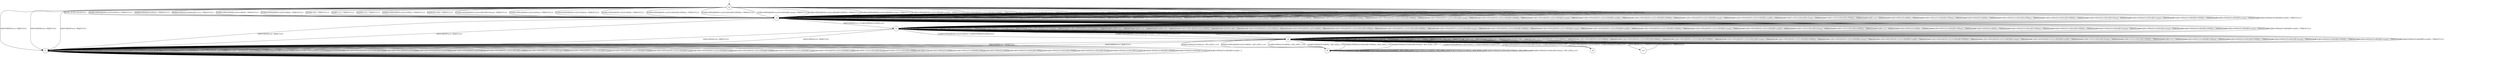 digraph g {

	s0 [shape="circle" label="s0"];
	s1 [shape="circle" label="s1"];
	s2 [shape="circle" label="s2"];
	s3 [shape="circle" label="s3"];
	s4 [shape="circle" label="s4"];
	s5 [shape="circle" label="s5"];
	s6 [shape="circle" label="s9"];
	s7 [shape="circle" label="s13"];
	s0 -> s2 [label="AUTH / AUTH_ACCEPT,0.0"];
	s0 -> s1 [label="ASSOC(RSNE=cc) / REJECT,0.0"];
	s0 -> s2 [label="E2(|KD=WPA2|RSNE=cc|CS=SHA1|) / TIMEOUT,2.0"];
	s0 -> s2 [label="E4(|KD=WPA2|CS=SHA1|) / TIMEOUT,2.0"];
	s0 -> s2 [label="E4(|KD=WPA2|CS=SHA1|RC=+1|) / TIMEOUT,2.0"];
	s0 -> s1 [label="ASSOC(RSNE=tt) / REJECT,0.0"];
	s0 -> s1 [label="ASSOC(RSNE=ct) / REJECT,0.0"];
	s0 -> s2 [label="E2(|KD=WPA1|RSNE=tt|CS=MD5|) / TIMEOUT,2.0"];
	s0 -> s2 [label="E2(|KD=WPA2|RSNE=tt|CS=MD5|) / TIMEOUT,2.0"];
	s0 -> s2 [label="E2(|MIC=F|) / TIMEOUT,2.0"];
	s0 -> s2 [label="E2(|RC=>|) / TIMEOUT,2.0"];
	s0 -> s2 [label="E4(|MIC=F|) / TIMEOUT,2.0"];
	s0 -> s2 [label="E4(|KD=WPA1|RSNE=tt|CS=MD5|) / TIMEOUT,2.0"];
	s0 -> s2 [label="E4(|NONC=W|) / TIMEOUT,2.0"];
	s0 -> s2 [label="E2(|KD=WPA2|RSNE=cc|CS=SHA1|KF=Pxxx|) / TIMEOUT,2.0"];
	s0 -> s2 [label="E2(|KD=WPA1|RSNE=cc|CS=SHA1|) / TIMEOUT,2.0"];
	s0 -> s2 [label="E2(|KD=RAND|RSNE=cc|CS=SHA1|) / TIMEOUT,2.0"];
	s0 -> s2 [label="E2(|KD=WPA2|RSNE=ct|CS=MD5|) / TIMEOUT,2.0"];
	s0 -> s2 [label="E2(|KD=WPA2|RSNE=cc|CS=SHA1|KF=PMSx|) / TIMEOUT,2.0"];
	s0 -> s2 [label="E2(|KD=WPA2|RSNE=cc|CS=SHA1|KF=PMSE|) / TIMEOUT,2.0"];
	s0 -> s2 [label="E2(|KD=WPA2|RSNE=cc|CS=SHA1|KF=xxxx|) / TIMEOUT,2.0"];
	s0 -> s2 [label="E2(|KD=WPA2|RSNE=ct|CS=MD5|KF=PMSE|) / TIMEOUT,2.0"];
	s0 -> s2 [label="E2(|KD=WPA2|RSNE=ct|CS=MD5|KF=xxxx|) / TIMEOUT,2.0"];
	s0 -> s2 [label="E2(|KD=WPA2|RSNE=ct|CS=MD5|KF=xxSE|) / TIMEOUT,2.0"];
	s0 -> s2 [label="E2(|KD=WPA2|RSNE=tt|CS=MD5|KF=PMSE|) / TIMEOUT,2.0"];
	s0 -> s2 [label="E2(|KD=WPA2|RSNE=tt|CS=MD5|KF=xxxx|) / TIMEOUT,2.0"];
	s0 -> s2 [label="E2(|KD=WPA2|RSNE=tt|CS=MD5|KF=xxSE|) / TIMEOUT,2.0"];
	s0 -> s2 [label="E2(|MIC=F|CS=SHA1|KF=Pxxx|) / TIMEOUT,2.0"];
	s0 -> s2 [label="E2(|MIC=F|CS=SHA1|KF=PMSE|) / TIMEOUT,2.0"];
	s0 -> s2 [label="E4(|RC=>|) / TIMEOUT,2.0"];
	s0 -> s2 [label="E4(|KD=WPA1|CS=MD5|) / TIMEOUT,2.0"];
	s0 -> s2 [label="E4(|KD=WPA1|CS=MD5|KF=PMxx|) / TIMEOUT,2.0"];
	s0 -> s2 [label="E4(|KD=WPA2|CS=MD5|) / TIMEOUT,2.0"];
	s0 -> s2 [label="E4(|KD=WPA2|CS=SHA1|KF=PMSx|) / TIMEOUT,2.0"];
	s0 -> s2 [label="E4(|KD=WPA2|CS=SHA1|KF=PMSE|) / TIMEOUT,2.0"];
	s0 -> s2 [label="E4(|KD=WPA2|CS=SHA1|KF=Pxxx|) / TIMEOUT,2.0"];
	s0 -> s2 [label="E4(|KD=WPA2|CS=SHA1|KF=xxxx|) / TIMEOUT,2.0"];
	s0 -> s2 [label="E4(|KD=WPA2|CS=MD5|KF=PMSE|) / TIMEOUT,2.0"];
	s0 -> s2 [label="E4(|KD=WPA2|CS=MD5|KF=xxxx|) / TIMEOUT,2.0"];
	s0 -> s2 [label="E4(|KD=WPA2|CS=MD5|KF=xxSE|) / TIMEOUT,2.0"];
	s1 -> s1 [label="AUTH / x"];
	s1 -> s1 [label="ASSOC(RSNE=cc) / x"];
	s1 -> s1 [label="E2(|KD=WPA2|RSNE=cc|CS=SHA1|) / x"];
	s1 -> s1 [label="E4(|KD=WPA2|CS=SHA1|) / x"];
	s1 -> s1 [label="E4(|KD=WPA2|CS=SHA1|RC=+1|) / x"];
	s1 -> s1 [label="ASSOC(RSNE=tt) / x"];
	s1 -> s1 [label="ASSOC(RSNE=ct) / x"];
	s1 -> s1 [label="E2(|KD=WPA1|RSNE=tt|CS=MD5|) / x"];
	s1 -> s1 [label="E2(|KD=WPA2|RSNE=tt|CS=MD5|) / x"];
	s1 -> s1 [label="E2(|MIC=F|) / x"];
	s1 -> s1 [label="E2(|RC=>|) / x"];
	s1 -> s1 [label="E4(|MIC=F|) / x"];
	s1 -> s1 [label="E4(|KD=WPA1|RSNE=tt|CS=MD5|) / x"];
	s1 -> s1 [label="E4(|NONC=W|) / x"];
	s1 -> s1 [label="E2(|KD=WPA2|RSNE=cc|CS=SHA1|KF=Pxxx|) / x"];
	s1 -> s1 [label="E2(|KD=WPA1|RSNE=cc|CS=SHA1|) / x"];
	s1 -> s1 [label="E2(|KD=RAND|RSNE=cc|CS=SHA1|) / x"];
	s1 -> s1 [label="E2(|KD=WPA2|RSNE=ct|CS=MD5|) / x"];
	s1 -> s1 [label="E2(|KD=WPA2|RSNE=cc|CS=SHA1|KF=PMSx|) / x"];
	s1 -> s1 [label="E2(|KD=WPA2|RSNE=cc|CS=SHA1|KF=PMSE|) / x"];
	s1 -> s1 [label="E2(|KD=WPA2|RSNE=cc|CS=SHA1|KF=xxxx|) / x"];
	s1 -> s1 [label="E2(|KD=WPA2|RSNE=ct|CS=MD5|KF=PMSE|) / x"];
	s1 -> s1 [label="E2(|KD=WPA2|RSNE=ct|CS=MD5|KF=xxxx|) / x"];
	s1 -> s1 [label="E2(|KD=WPA2|RSNE=ct|CS=MD5|KF=xxSE|) / x"];
	s1 -> s1 [label="E2(|KD=WPA2|RSNE=tt|CS=MD5|KF=PMSE|) / x"];
	s1 -> s1 [label="E2(|KD=WPA2|RSNE=tt|CS=MD5|KF=xxxx|) / x"];
	s1 -> s1 [label="E2(|KD=WPA2|RSNE=tt|CS=MD5|KF=xxSE|) / x"];
	s1 -> s1 [label="E2(|MIC=F|CS=SHA1|KF=Pxxx|) / x"];
	s1 -> s1 [label="E2(|MIC=F|CS=SHA1|KF=PMSE|) / x"];
	s1 -> s1 [label="E4(|RC=>|) / x"];
	s1 -> s1 [label="E4(|KD=WPA1|CS=MD5|) / x"];
	s1 -> s1 [label="E4(|KD=WPA1|CS=MD5|KF=PMxx|) / x"];
	s1 -> s1 [label="E4(|KD=WPA2|CS=MD5|) / x"];
	s1 -> s1 [label="E4(|KD=WPA2|CS=SHA1|KF=PMSx|) / x"];
	s1 -> s1 [label="E4(|KD=WPA2|CS=SHA1|KF=PMSE|) / x"];
	s1 -> s1 [label="E4(|KD=WPA2|CS=SHA1|KF=Pxxx|) / x"];
	s1 -> s1 [label="E4(|KD=WPA2|CS=SHA1|KF=xxxx|) / x"];
	s1 -> s1 [label="E4(|KD=WPA2|CS=MD5|KF=PMSE|) / x"];
	s1 -> s1 [label="E4(|KD=WPA2|CS=MD5|KF=xxxx|) / x"];
	s1 -> s1 [label="E4(|KD=WPA2|CS=MD5|KF=xxSE|) / x"];
	s2 -> s2 [label="AUTH / AUTH_ACCEPT,0.0"];
	s2 -> s3 [label="ASSOC(RSNE=cc) / E1(KD=WPA2|CS=SHA1),0.0"];
	s2 -> s2 [label="E2(|KD=WPA2|RSNE=cc|CS=SHA1|) / TIMEOUT,2.0"];
	s2 -> s2 [label="E4(|KD=WPA2|CS=SHA1|) / TIMEOUT,2.0"];
	s2 -> s2 [label="E4(|KD=WPA2|CS=SHA1|RC=+1|) / TIMEOUT,2.0"];
	s2 -> s1 [label="ASSOC(RSNE=tt) / REJECT,0.0"];
	s2 -> s1 [label="ASSOC(RSNE=ct) / REJECT,0.0"];
	s2 -> s2 [label="E2(|KD=WPA1|RSNE=tt|CS=MD5|) / TIMEOUT,2.0"];
	s2 -> s2 [label="E2(|KD=WPA2|RSNE=tt|CS=MD5|) / TIMEOUT,2.0"];
	s2 -> s2 [label="E2(|MIC=F|) / TIMEOUT,2.0"];
	s2 -> s2 [label="E2(|RC=>|) / TIMEOUT,2.0"];
	s2 -> s2 [label="E4(|MIC=F|) / TIMEOUT,2.0"];
	s2 -> s2 [label="E4(|KD=WPA1|RSNE=tt|CS=MD5|) / TIMEOUT,2.0"];
	s2 -> s2 [label="E4(|NONC=W|) / TIMEOUT,2.0"];
	s2 -> s2 [label="E2(|KD=WPA2|RSNE=cc|CS=SHA1|KF=Pxxx|) / TIMEOUT,2.0"];
	s2 -> s2 [label="E2(|KD=WPA1|RSNE=cc|CS=SHA1|) / TIMEOUT,2.0"];
	s2 -> s2 [label="E2(|KD=RAND|RSNE=cc|CS=SHA1|) / TIMEOUT,2.0"];
	s2 -> s2 [label="E2(|KD=WPA2|RSNE=ct|CS=MD5|) / TIMEOUT,2.0"];
	s2 -> s2 [label="E2(|KD=WPA2|RSNE=cc|CS=SHA1|KF=PMSx|) / TIMEOUT,2.0"];
	s2 -> s2 [label="E2(|KD=WPA2|RSNE=cc|CS=SHA1|KF=PMSE|) / TIMEOUT,2.0"];
	s2 -> s2 [label="E2(|KD=WPA2|RSNE=cc|CS=SHA1|KF=xxxx|) / TIMEOUT,2.0"];
	s2 -> s2 [label="E2(|KD=WPA2|RSNE=ct|CS=MD5|KF=PMSE|) / TIMEOUT,2.0"];
	s2 -> s2 [label="E2(|KD=WPA2|RSNE=ct|CS=MD5|KF=xxxx|) / TIMEOUT,2.0"];
	s2 -> s2 [label="E2(|KD=WPA2|RSNE=ct|CS=MD5|KF=xxSE|) / TIMEOUT,2.0"];
	s2 -> s2 [label="E2(|KD=WPA2|RSNE=tt|CS=MD5|KF=PMSE|) / TIMEOUT,2.0"];
	s2 -> s2 [label="E2(|KD=WPA2|RSNE=tt|CS=MD5|KF=xxxx|) / TIMEOUT,2.0"];
	s2 -> s2 [label="E2(|KD=WPA2|RSNE=tt|CS=MD5|KF=xxSE|) / TIMEOUT,2.0"];
	s2 -> s2 [label="E2(|MIC=F|CS=SHA1|KF=Pxxx|) / TIMEOUT,2.0"];
	s2 -> s2 [label="E2(|MIC=F|CS=SHA1|KF=PMSE|) / TIMEOUT,2.0"];
	s2 -> s2 [label="E4(|RC=>|) / TIMEOUT,2.0"];
	s2 -> s2 [label="E4(|KD=WPA1|CS=MD5|) / TIMEOUT,2.0"];
	s2 -> s2 [label="E4(|KD=WPA1|CS=MD5|KF=PMxx|) / TIMEOUT,2.0"];
	s2 -> s2 [label="E4(|KD=WPA2|CS=MD5|) / TIMEOUT,2.0"];
	s2 -> s2 [label="E4(|KD=WPA2|CS=SHA1|KF=PMSx|) / TIMEOUT,2.0"];
	s2 -> s2 [label="E4(|KD=WPA2|CS=SHA1|KF=PMSE|) / TIMEOUT,2.0"];
	s2 -> s2 [label="E4(|KD=WPA2|CS=SHA1|KF=Pxxx|) / TIMEOUT,2.0"];
	s2 -> s2 [label="E4(|KD=WPA2|CS=SHA1|KF=xxxx|) / TIMEOUT,2.0"];
	s2 -> s2 [label="E4(|KD=WPA2|CS=MD5|KF=PMSE|) / TIMEOUT,2.0"];
	s2 -> s2 [label="E4(|KD=WPA2|CS=MD5|KF=xxxx|) / TIMEOUT,2.0"];
	s2 -> s2 [label="E4(|KD=WPA2|CS=MD5|KF=xxSE|) / TIMEOUT,2.0"];
	s3 -> s3 [label="AUTH / AUTH_ACCEPT,0.0"];
	s3 -> s3 [label="ASSOC(RSNE=cc) / TIMEOUT,2.0"];
	s3 -> s4 [label="E2(|KD=WPA2|RSNE=cc|CS=SHA1|) / E3(KD=WPA2|CS=SHA1),0.0"];
	s3 -> s3 [label="E4(|KD=WPA2|CS=SHA1|) / TIMEOUT,2.0"];
	s3 -> s3 [label="E4(|KD=WPA2|CS=SHA1|RC=+1|) / TIMEOUT,2.0"];
	s3 -> s1 [label="ASSOC(RSNE=tt) / REJECT,0.0"];
	s3 -> s1 [label="ASSOC(RSNE=ct) / REJECT,0.0"];
	s3 -> s3 [label="E2(|KD=WPA1|RSNE=tt|CS=MD5|) / TIMEOUT,2.0"];
	s3 -> s3 [label="E2(|KD=WPA2|RSNE=tt|CS=MD5|) / TIMEOUT,2.0"];
	s3 -> s3 [label="E2(|MIC=F|) / TIMEOUT,2.0"];
	s3 -> s3 [label="E2(|RC=>|) / TIMEOUT,2.0"];
	s3 -> s3 [label="E4(|MIC=F|) / TIMEOUT,2.0"];
	s3 -> s3 [label="E4(|KD=WPA1|RSNE=tt|CS=MD5|) / TIMEOUT,2.0"];
	s3 -> s3 [label="E4(|NONC=W|) / TIMEOUT,2.0"];
	s3 -> s4 [label="E2(|KD=WPA2|RSNE=cc|CS=SHA1|KF=Pxxx|) / E3(KD=WPA2|CS=SHA1),0.0"];
	s3 -> s4 [label="E2(|KD=WPA1|RSNE=cc|CS=SHA1|) / E3(KD=WPA2|CS=SHA1),0.0"];
	s3 -> s3 [label="E2(|KD=RAND|RSNE=cc|CS=SHA1|) / TIMEOUT,2.0"];
	s3 -> s3 [label="E2(|KD=WPA2|RSNE=ct|CS=MD5|) / TIMEOUT,2.0"];
	s3 -> s3 [label="E2(|KD=WPA2|RSNE=cc|CS=SHA1|KF=PMSx|) / TIMEOUT,2.0"];
	s3 -> s3 [label="E2(|KD=WPA2|RSNE=cc|CS=SHA1|KF=PMSE|) / TIMEOUT,2.0"];
	s3 -> s3 [label="E2(|KD=WPA2|RSNE=cc|CS=SHA1|KF=xxxx|) / TIMEOUT,2.0"];
	s3 -> s3 [label="E2(|KD=WPA2|RSNE=ct|CS=MD5|KF=PMSE|) / TIMEOUT,2.0"];
	s3 -> s3 [label="E2(|KD=WPA2|RSNE=ct|CS=MD5|KF=xxxx|) / TIMEOUT,2.0"];
	s3 -> s3 [label="E2(|KD=WPA2|RSNE=ct|CS=MD5|KF=xxSE|) / TIMEOUT,2.0"];
	s3 -> s3 [label="E2(|KD=WPA2|RSNE=tt|CS=MD5|KF=PMSE|) / TIMEOUT,2.0"];
	s3 -> s3 [label="E2(|KD=WPA2|RSNE=tt|CS=MD5|KF=xxxx|) / TIMEOUT,2.0"];
	s3 -> s3 [label="E2(|KD=WPA2|RSNE=tt|CS=MD5|KF=xxSE|) / TIMEOUT,2.0"];
	s3 -> s3 [label="E2(|MIC=F|CS=SHA1|KF=Pxxx|) / TIMEOUT,2.0"];
	s3 -> s3 [label="E2(|MIC=F|CS=SHA1|KF=PMSE|) / TIMEOUT,2.0"];
	s3 -> s3 [label="E4(|RC=>|) / TIMEOUT,2.0"];
	s3 -> s3 [label="E4(|KD=WPA1|CS=MD5|) / TIMEOUT,2.0"];
	s3 -> s3 [label="E4(|KD=WPA1|CS=MD5|KF=PMxx|) / TIMEOUT,2.0"];
	s3 -> s3 [label="E4(|KD=WPA2|CS=MD5|) / TIMEOUT,2.0"];
	s3 -> s3 [label="E4(|KD=WPA2|CS=SHA1|KF=PMSx|) / TIMEOUT,2.0"];
	s3 -> s3 [label="E4(|KD=WPA2|CS=SHA1|KF=PMSE|) / TIMEOUT,2.0"];
	s3 -> s3 [label="E4(|KD=WPA2|CS=SHA1|KF=Pxxx|) / TIMEOUT,2.0"];
	s3 -> s3 [label="E4(|KD=WPA2|CS=SHA1|KF=xxxx|) / TIMEOUT,2.0"];
	s3 -> s3 [label="E4(|KD=WPA2|CS=MD5|KF=PMSE|) / TIMEOUT,2.0"];
	s3 -> s3 [label="E4(|KD=WPA2|CS=MD5|KF=xxxx|) / TIMEOUT,2.0"];
	s3 -> s3 [label="E4(|KD=WPA2|CS=MD5|KF=xxSE|) / TIMEOUT,2.0"];
	s4 -> s4 [label="AUTH / AUTH_ACCEPT,0.0"];
	s4 -> s7 [label="ASSOC(RSNE=cc) / TIMEOUT,2.0"];
	s4 -> s6 [label="E2(|KD=WPA2|RSNE=cc|CS=SHA1|) / E3(KD=WPA2|CS=SHA1),0.0"];
	s4 -> s5 [label="E4(|KD=WPA2|CS=SHA1|) / AES_DATA_1,0.0"];
	s4 -> s4 [label="E4(|KD=WPA2|CS=SHA1|RC=+1|) / TIMEOUT,2.0"];
	s4 -> s1 [label="ASSOC(RSNE=tt) / REJECT,0.0"];
	s4 -> s1 [label="ASSOC(RSNE=ct) / REJECT,0.0"];
	s4 -> s4 [label="E2(|KD=WPA1|RSNE=tt|CS=MD5|) / TIMEOUT,2.0"];
	s4 -> s4 [label="E2(|KD=WPA2|RSNE=tt|CS=MD5|) / TIMEOUT,2.0"];
	s4 -> s4 [label="E2(|MIC=F|) / TIMEOUT,2.0"];
	s4 -> s4 [label="E2(|RC=>|) / TIMEOUT,2.0"];
	s4 -> s4 [label="E4(|MIC=F|) / TIMEOUT,2.0"];
	s4 -> s5 [label="E4(|KD=WPA1|RSNE=tt|CS=MD5|) / AES_DATA_1,0.0"];
	s4 -> s4 [label="E4(|NONC=W|) / TIMEOUT,2.0"];
	s4 -> s6 [label="E2(|KD=WPA2|RSNE=cc|CS=SHA1|KF=Pxxx|) / E3(KD=WPA2|CS=SHA1),0.0"];
	s4 -> s6 [label="E2(|KD=WPA1|RSNE=cc|CS=SHA1|) / E3(KD=WPA2|CS=SHA1),0.0"];
	s4 -> s4 [label="E2(|KD=RAND|RSNE=cc|CS=SHA1|) / TIMEOUT,2.0"];
	s4 -> s4 [label="E2(|KD=WPA2|RSNE=ct|CS=MD5|) / TIMEOUT,2.0"];
	s4 -> s4 [label="E2(|KD=WPA2|RSNE=cc|CS=SHA1|KF=PMSx|) / TIMEOUT,2.0"];
	s4 -> s4 [label="E2(|KD=WPA2|RSNE=cc|CS=SHA1|KF=PMSE|) / TIMEOUT,2.0"];
	s4 -> s4 [label="E2(|KD=WPA2|RSNE=cc|CS=SHA1|KF=xxxx|) / TIMEOUT,2.0"];
	s4 -> s4 [label="E2(|KD=WPA2|RSNE=ct|CS=MD5|KF=PMSE|) / TIMEOUT,2.0"];
	s4 -> s4 [label="E2(|KD=WPA2|RSNE=ct|CS=MD5|KF=xxxx|) / TIMEOUT,2.0"];
	s4 -> s4 [label="E2(|KD=WPA2|RSNE=ct|CS=MD5|KF=xxSE|) / TIMEOUT,2.0"];
	s4 -> s4 [label="E2(|KD=WPA2|RSNE=tt|CS=MD5|KF=PMSE|) / TIMEOUT,2.0"];
	s4 -> s4 [label="E2(|KD=WPA2|RSNE=tt|CS=MD5|KF=xxxx|) / TIMEOUT,2.0"];
	s4 -> s4 [label="E2(|KD=WPA2|RSNE=tt|CS=MD5|KF=xxSE|) / TIMEOUT,2.0"];
	s4 -> s4 [label="E2(|MIC=F|CS=SHA1|KF=Pxxx|) / TIMEOUT,2.0"];
	s4 -> s4 [label="E2(|MIC=F|CS=SHA1|KF=PMSE|) / TIMEOUT,2.0"];
	s4 -> s4 [label="E4(|RC=>|) / TIMEOUT,2.0"];
	s4 -> s5 [label="E4(|KD=WPA1|CS=MD5|) / AES_DATA_1,0.0"];
	s4 -> s4 [label="E4(|KD=WPA1|CS=MD5|KF=PMxx|) / TIMEOUT,2.0"];
	s4 -> s5 [label="E4(|KD=WPA2|CS=MD5|) / AES_DATA_1,0.0"];
	s4 -> s5 [label="E4(|KD=WPA2|CS=SHA1|KF=PMSx|) / AES_DATA_1,0.0"];
	s4 -> s4 [label="E4(|KD=WPA2|CS=SHA1|KF=PMSE|) / TIMEOUT,2.0"];
	s4 -> s5 [label="E4(|KD=WPA2|CS=SHA1|KF=Pxxx|) / AES_DATA_1,0.0"];
	s4 -> s4 [label="E4(|KD=WPA2|CS=SHA1|KF=xxxx|) / TIMEOUT,2.0"];
	s4 -> s4 [label="E4(|KD=WPA2|CS=MD5|KF=PMSE|) / TIMEOUT,2.0"];
	s4 -> s4 [label="E4(|KD=WPA2|CS=MD5|KF=xxxx|) / TIMEOUT,2.0"];
	s4 -> s4 [label="E4(|KD=WPA2|CS=MD5|KF=xxSE|) / TIMEOUT,2.0"];
	s5 -> s5 [label="E4(|KD=WPA2|CS=SHA1|) / AES_DATA_n,0.0"];
	s5 -> s5 [label="E4(|KD=WPA1|RSNE=tt|CS=MD5|) / AES_DATA_n,0.0"];
	s5 -> s5 [label="E4(|KD=WPA1|CS=MD5|) / AES_DATA_n,0.0"];
	s5 -> s5 [label="E4(|KD=WPA2|CS=MD5|) / AES_DATA_n,0.0"];
	s5 -> s5 [label="E4(|KD=WPA2|CS=SHA1|KF=PMSx|) / AES_DATA_n,0.0"];
	s5 -> s5 [label="E4(|KD=WPA2|CS=SHA1|KF=Pxxx|) / AES_DATA_n,0.0"];
	s7 -> s4 [label="ASSOC(RSNE=cc) / TIMEOUT,2.0"];

__start0 [label="" shape="none" width="0" height="0"];
__start0 -> s0;

}
